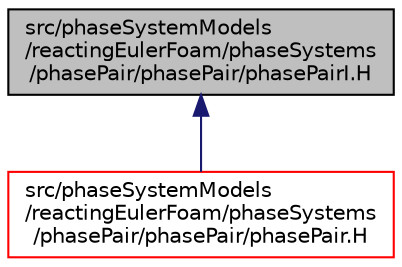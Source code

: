 digraph "src/phaseSystemModels/reactingEulerFoam/phaseSystems/phasePair/phasePair/phasePairI.H"
{
  bgcolor="transparent";
  edge [fontname="Helvetica",fontsize="10",labelfontname="Helvetica",labelfontsize="10"];
  node [fontname="Helvetica",fontsize="10",shape=record];
  Node1 [label="src/phaseSystemModels\l/reactingEulerFoam/phaseSystems\l/phasePair/phasePair/phasePairI.H",height=0.2,width=0.4,color="black", fillcolor="grey75", style="filled" fontcolor="black"];
  Node1 -> Node2 [dir="back",color="midnightblue",fontsize="10",style="solid",fontname="Helvetica"];
  Node2 [label="src/phaseSystemModels\l/reactingEulerFoam/phaseSystems\l/phasePair/phasePair/phasePair.H",height=0.2,width=0.4,color="red",URL="$src_2phaseSystemModels_2reactingEulerFoam_2phaseSystems_2phasePair_2phasePair_2phasePair_8H.html"];
}
